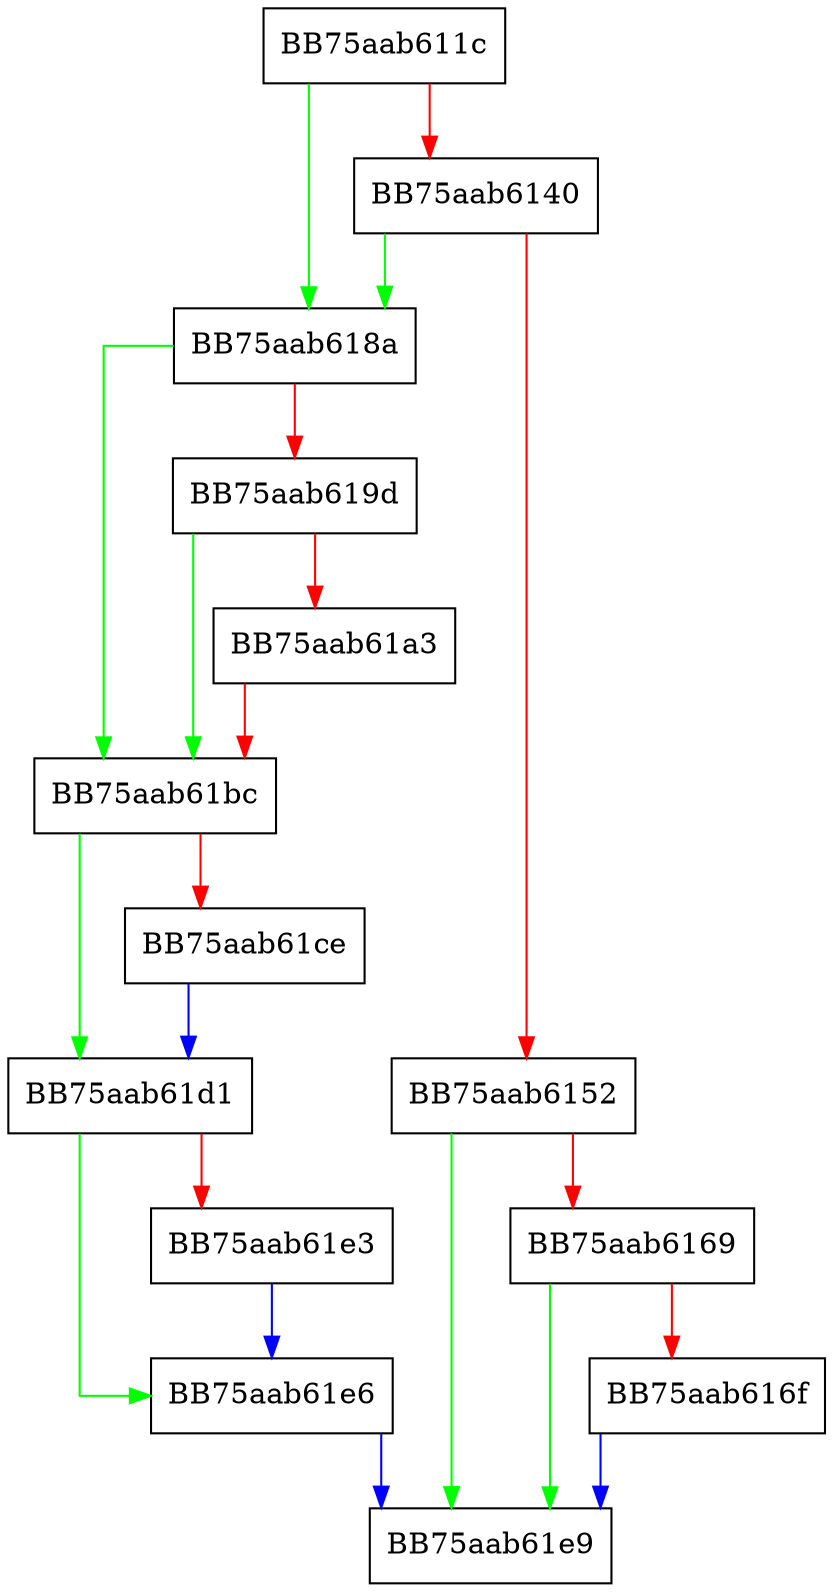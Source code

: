 digraph RemoveResourceFromThreat {
  node [shape="box"];
  graph [splines=ortho];
  BB75aab611c -> BB75aab618a [color="green"];
  BB75aab611c -> BB75aab6140 [color="red"];
  BB75aab6140 -> BB75aab618a [color="green"];
  BB75aab6140 -> BB75aab6152 [color="red"];
  BB75aab6152 -> BB75aab61e9 [color="green"];
  BB75aab6152 -> BB75aab6169 [color="red"];
  BB75aab6169 -> BB75aab61e9 [color="green"];
  BB75aab6169 -> BB75aab616f [color="red"];
  BB75aab616f -> BB75aab61e9 [color="blue"];
  BB75aab618a -> BB75aab61bc [color="green"];
  BB75aab618a -> BB75aab619d [color="red"];
  BB75aab619d -> BB75aab61bc [color="green"];
  BB75aab619d -> BB75aab61a3 [color="red"];
  BB75aab61a3 -> BB75aab61bc [color="red"];
  BB75aab61bc -> BB75aab61d1 [color="green"];
  BB75aab61bc -> BB75aab61ce [color="red"];
  BB75aab61ce -> BB75aab61d1 [color="blue"];
  BB75aab61d1 -> BB75aab61e6 [color="green"];
  BB75aab61d1 -> BB75aab61e3 [color="red"];
  BB75aab61e3 -> BB75aab61e6 [color="blue"];
  BB75aab61e6 -> BB75aab61e9 [color="blue"];
}